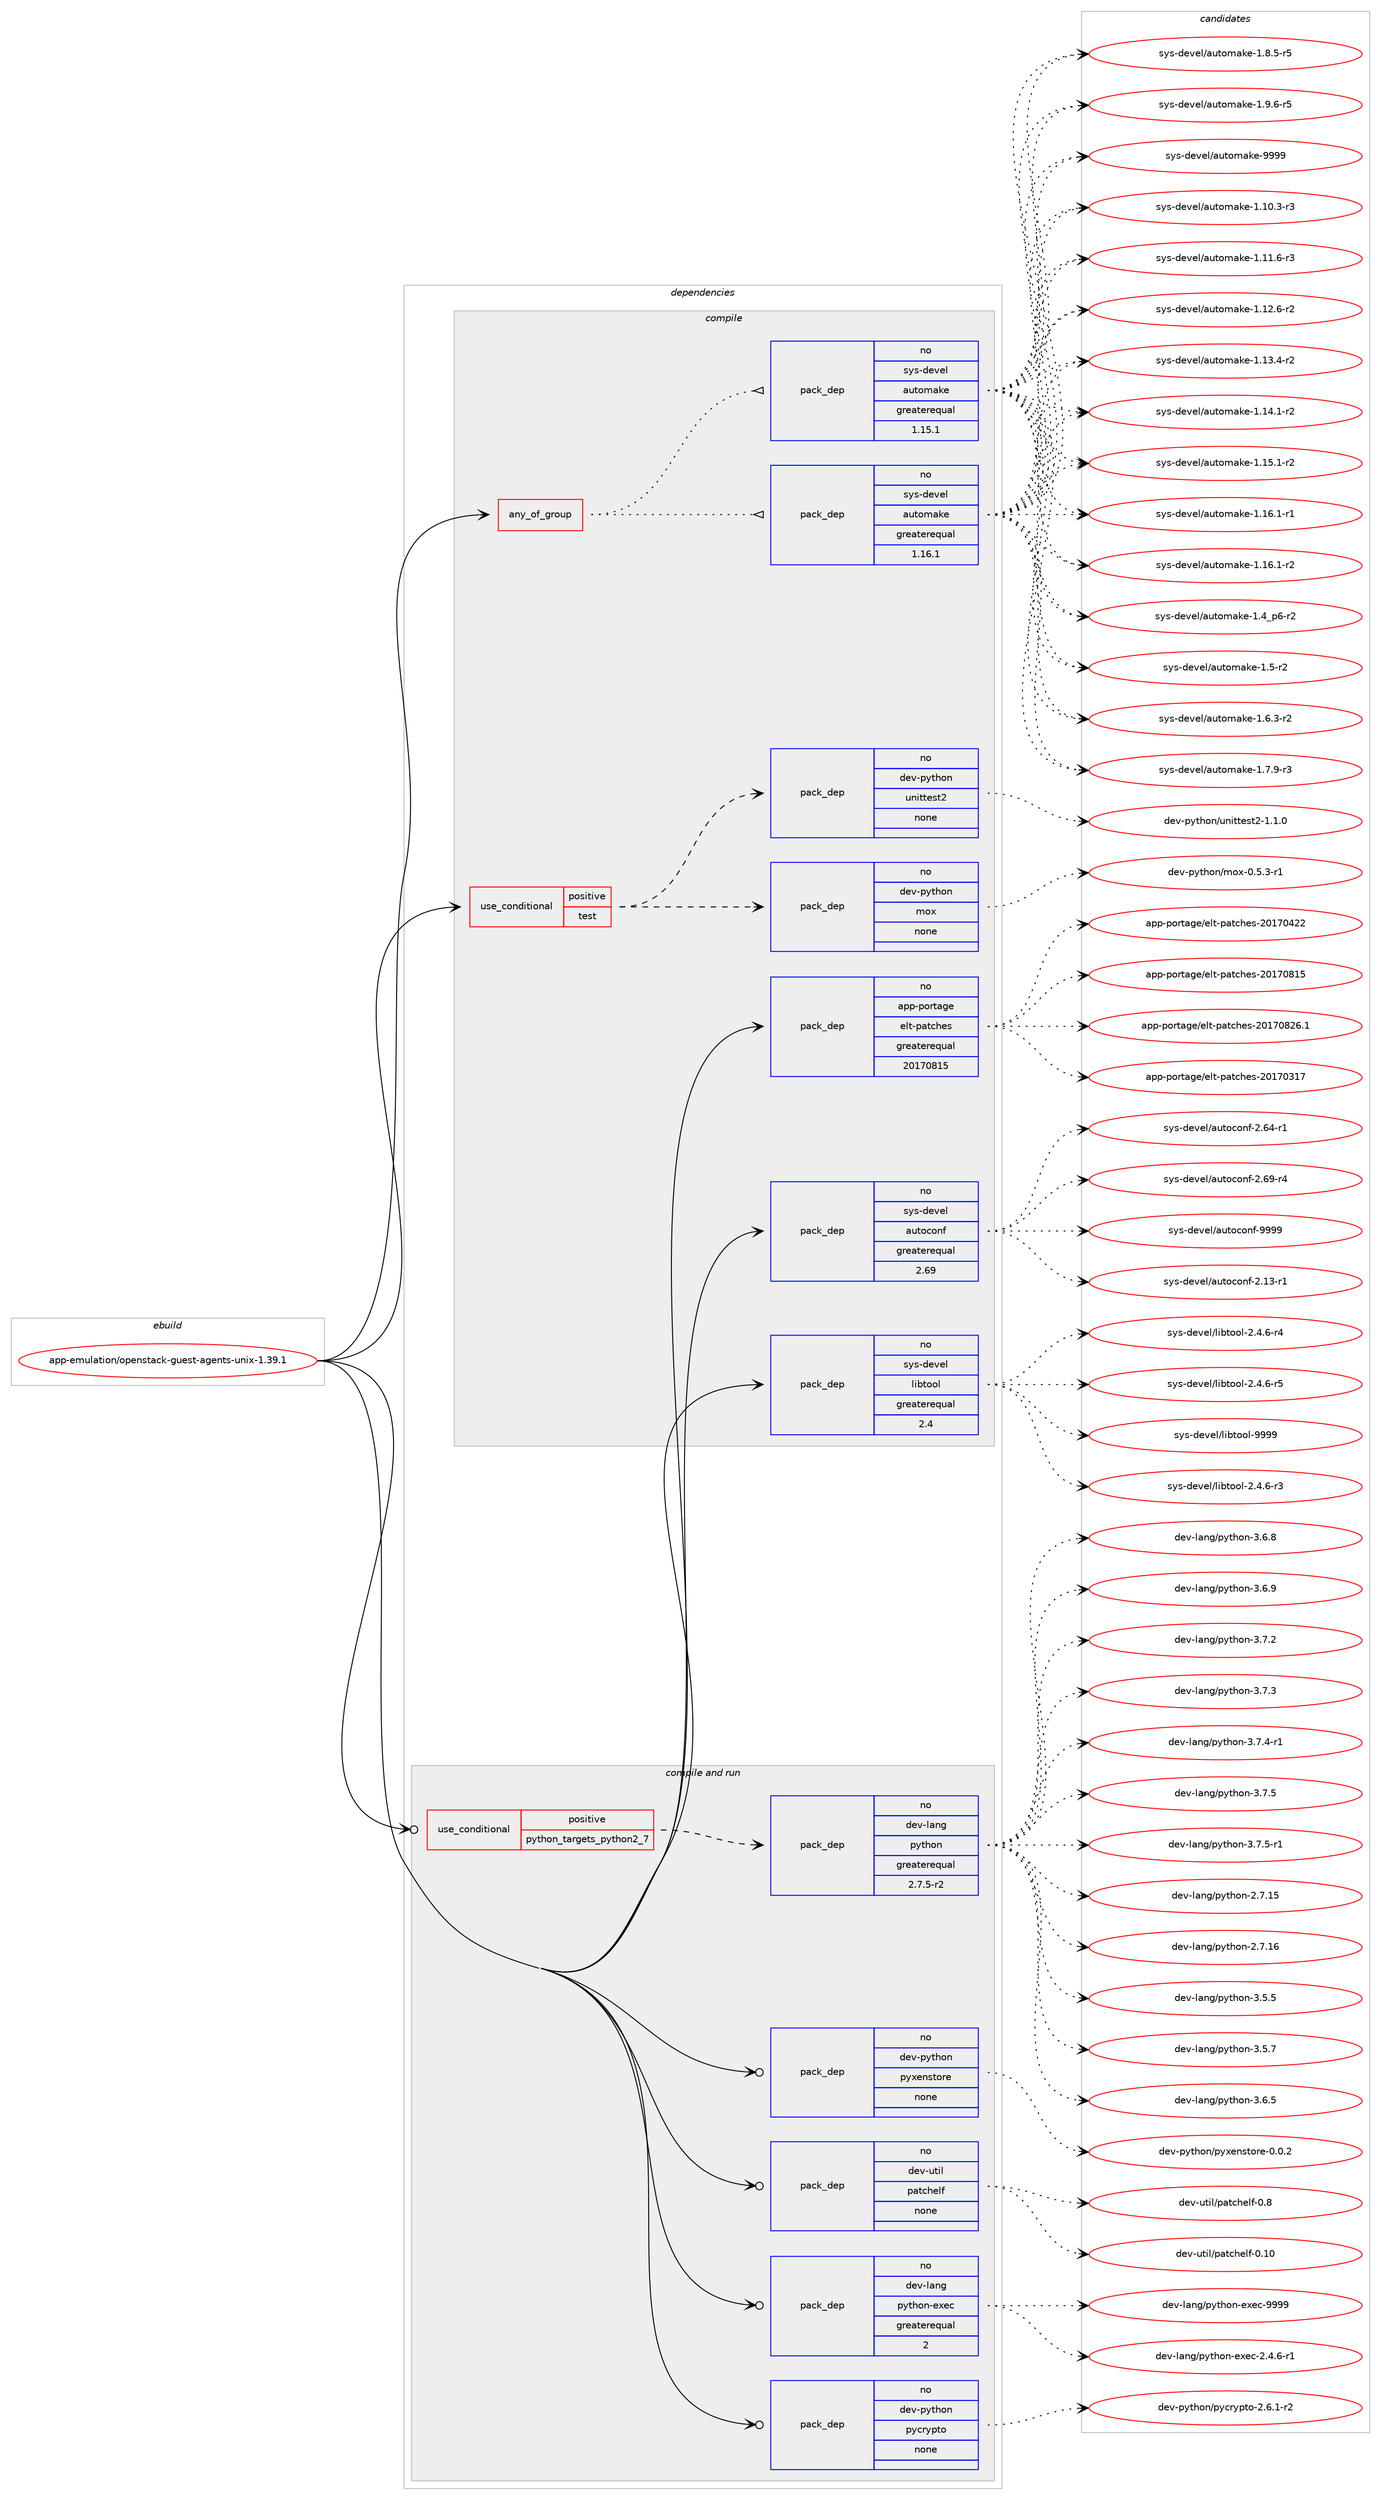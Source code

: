 digraph prolog {

# *************
# Graph options
# *************

newrank=true;
concentrate=true;
compound=true;
graph [rankdir=LR,fontname=Helvetica,fontsize=10,ranksep=1.5];#, ranksep=2.5, nodesep=0.2];
edge  [arrowhead=vee];
node  [fontname=Helvetica,fontsize=10];

# **********
# The ebuild
# **********

subgraph cluster_leftcol {
color=gray;
rank=same;
label=<<i>ebuild</i>>;
id [label="app-emulation/openstack-guest-agents-unix-1.39.1", color=red, width=4, href="../app-emulation/openstack-guest-agents-unix-1.39.1.svg"];
}

# ****************
# The dependencies
# ****************

subgraph cluster_midcol {
color=gray;
label=<<i>dependencies</i>>;
subgraph cluster_compile {
fillcolor="#eeeeee";
style=filled;
label=<<i>compile</i>>;
subgraph any8523 {
dependency487303 [label=<<TABLE BORDER="0" CELLBORDER="1" CELLSPACING="0" CELLPADDING="4"><TR><TD CELLPADDING="10">any_of_group</TD></TR></TABLE>>, shape=none, color=red];subgraph pack362515 {
dependency487304 [label=<<TABLE BORDER="0" CELLBORDER="1" CELLSPACING="0" CELLPADDING="4" WIDTH="220"><TR><TD ROWSPAN="6" CELLPADDING="30">pack_dep</TD></TR><TR><TD WIDTH="110">no</TD></TR><TR><TD>sys-devel</TD></TR><TR><TD>automake</TD></TR><TR><TD>greaterequal</TD></TR><TR><TD>1.16.1</TD></TR></TABLE>>, shape=none, color=blue];
}
dependency487303:e -> dependency487304:w [weight=20,style="dotted",arrowhead="oinv"];
subgraph pack362516 {
dependency487305 [label=<<TABLE BORDER="0" CELLBORDER="1" CELLSPACING="0" CELLPADDING="4" WIDTH="220"><TR><TD ROWSPAN="6" CELLPADDING="30">pack_dep</TD></TR><TR><TD WIDTH="110">no</TD></TR><TR><TD>sys-devel</TD></TR><TR><TD>automake</TD></TR><TR><TD>greaterequal</TD></TR><TR><TD>1.15.1</TD></TR></TABLE>>, shape=none, color=blue];
}
dependency487303:e -> dependency487305:w [weight=20,style="dotted",arrowhead="oinv"];
}
id:e -> dependency487303:w [weight=20,style="solid",arrowhead="vee"];
subgraph cond115957 {
dependency487306 [label=<<TABLE BORDER="0" CELLBORDER="1" CELLSPACING="0" CELLPADDING="4"><TR><TD ROWSPAN="3" CELLPADDING="10">use_conditional</TD></TR><TR><TD>positive</TD></TR><TR><TD>test</TD></TR></TABLE>>, shape=none, color=red];
subgraph pack362517 {
dependency487307 [label=<<TABLE BORDER="0" CELLBORDER="1" CELLSPACING="0" CELLPADDING="4" WIDTH="220"><TR><TD ROWSPAN="6" CELLPADDING="30">pack_dep</TD></TR><TR><TD WIDTH="110">no</TD></TR><TR><TD>dev-python</TD></TR><TR><TD>mox</TD></TR><TR><TD>none</TD></TR><TR><TD></TD></TR></TABLE>>, shape=none, color=blue];
}
dependency487306:e -> dependency487307:w [weight=20,style="dashed",arrowhead="vee"];
subgraph pack362518 {
dependency487308 [label=<<TABLE BORDER="0" CELLBORDER="1" CELLSPACING="0" CELLPADDING="4" WIDTH="220"><TR><TD ROWSPAN="6" CELLPADDING="30">pack_dep</TD></TR><TR><TD WIDTH="110">no</TD></TR><TR><TD>dev-python</TD></TR><TR><TD>unittest2</TD></TR><TR><TD>none</TD></TR><TR><TD></TD></TR></TABLE>>, shape=none, color=blue];
}
dependency487306:e -> dependency487308:w [weight=20,style="dashed",arrowhead="vee"];
}
id:e -> dependency487306:w [weight=20,style="solid",arrowhead="vee"];
subgraph pack362519 {
dependency487309 [label=<<TABLE BORDER="0" CELLBORDER="1" CELLSPACING="0" CELLPADDING="4" WIDTH="220"><TR><TD ROWSPAN="6" CELLPADDING="30">pack_dep</TD></TR><TR><TD WIDTH="110">no</TD></TR><TR><TD>app-portage</TD></TR><TR><TD>elt-patches</TD></TR><TR><TD>greaterequal</TD></TR><TR><TD>20170815</TD></TR></TABLE>>, shape=none, color=blue];
}
id:e -> dependency487309:w [weight=20,style="solid",arrowhead="vee"];
subgraph pack362520 {
dependency487310 [label=<<TABLE BORDER="0" CELLBORDER="1" CELLSPACING="0" CELLPADDING="4" WIDTH="220"><TR><TD ROWSPAN="6" CELLPADDING="30">pack_dep</TD></TR><TR><TD WIDTH="110">no</TD></TR><TR><TD>sys-devel</TD></TR><TR><TD>autoconf</TD></TR><TR><TD>greaterequal</TD></TR><TR><TD>2.69</TD></TR></TABLE>>, shape=none, color=blue];
}
id:e -> dependency487310:w [weight=20,style="solid",arrowhead="vee"];
subgraph pack362521 {
dependency487311 [label=<<TABLE BORDER="0" CELLBORDER="1" CELLSPACING="0" CELLPADDING="4" WIDTH="220"><TR><TD ROWSPAN="6" CELLPADDING="30">pack_dep</TD></TR><TR><TD WIDTH="110">no</TD></TR><TR><TD>sys-devel</TD></TR><TR><TD>libtool</TD></TR><TR><TD>greaterequal</TD></TR><TR><TD>2.4</TD></TR></TABLE>>, shape=none, color=blue];
}
id:e -> dependency487311:w [weight=20,style="solid",arrowhead="vee"];
}
subgraph cluster_compileandrun {
fillcolor="#eeeeee";
style=filled;
label=<<i>compile and run</i>>;
subgraph cond115958 {
dependency487312 [label=<<TABLE BORDER="0" CELLBORDER="1" CELLSPACING="0" CELLPADDING="4"><TR><TD ROWSPAN="3" CELLPADDING="10">use_conditional</TD></TR><TR><TD>positive</TD></TR><TR><TD>python_targets_python2_7</TD></TR></TABLE>>, shape=none, color=red];
subgraph pack362522 {
dependency487313 [label=<<TABLE BORDER="0" CELLBORDER="1" CELLSPACING="0" CELLPADDING="4" WIDTH="220"><TR><TD ROWSPAN="6" CELLPADDING="30">pack_dep</TD></TR><TR><TD WIDTH="110">no</TD></TR><TR><TD>dev-lang</TD></TR><TR><TD>python</TD></TR><TR><TD>greaterequal</TD></TR><TR><TD>2.7.5-r2</TD></TR></TABLE>>, shape=none, color=blue];
}
dependency487312:e -> dependency487313:w [weight=20,style="dashed",arrowhead="vee"];
}
id:e -> dependency487312:w [weight=20,style="solid",arrowhead="odotvee"];
subgraph pack362523 {
dependency487314 [label=<<TABLE BORDER="0" CELLBORDER="1" CELLSPACING="0" CELLPADDING="4" WIDTH="220"><TR><TD ROWSPAN="6" CELLPADDING="30">pack_dep</TD></TR><TR><TD WIDTH="110">no</TD></TR><TR><TD>dev-lang</TD></TR><TR><TD>python-exec</TD></TR><TR><TD>greaterequal</TD></TR><TR><TD>2</TD></TR></TABLE>>, shape=none, color=blue];
}
id:e -> dependency487314:w [weight=20,style="solid",arrowhead="odotvee"];
subgraph pack362524 {
dependency487315 [label=<<TABLE BORDER="0" CELLBORDER="1" CELLSPACING="0" CELLPADDING="4" WIDTH="220"><TR><TD ROWSPAN="6" CELLPADDING="30">pack_dep</TD></TR><TR><TD WIDTH="110">no</TD></TR><TR><TD>dev-python</TD></TR><TR><TD>pycrypto</TD></TR><TR><TD>none</TD></TR><TR><TD></TD></TR></TABLE>>, shape=none, color=blue];
}
id:e -> dependency487315:w [weight=20,style="solid",arrowhead="odotvee"];
subgraph pack362525 {
dependency487316 [label=<<TABLE BORDER="0" CELLBORDER="1" CELLSPACING="0" CELLPADDING="4" WIDTH="220"><TR><TD ROWSPAN="6" CELLPADDING="30">pack_dep</TD></TR><TR><TD WIDTH="110">no</TD></TR><TR><TD>dev-python</TD></TR><TR><TD>pyxenstore</TD></TR><TR><TD>none</TD></TR><TR><TD></TD></TR></TABLE>>, shape=none, color=blue];
}
id:e -> dependency487316:w [weight=20,style="solid",arrowhead="odotvee"];
subgraph pack362526 {
dependency487317 [label=<<TABLE BORDER="0" CELLBORDER="1" CELLSPACING="0" CELLPADDING="4" WIDTH="220"><TR><TD ROWSPAN="6" CELLPADDING="30">pack_dep</TD></TR><TR><TD WIDTH="110">no</TD></TR><TR><TD>dev-util</TD></TR><TR><TD>patchelf</TD></TR><TR><TD>none</TD></TR><TR><TD></TD></TR></TABLE>>, shape=none, color=blue];
}
id:e -> dependency487317:w [weight=20,style="solid",arrowhead="odotvee"];
}
subgraph cluster_run {
fillcolor="#eeeeee";
style=filled;
label=<<i>run</i>>;
}
}

# **************
# The candidates
# **************

subgraph cluster_choices {
rank=same;
color=gray;
label=<<i>candidates</i>>;

subgraph choice362515 {
color=black;
nodesep=1;
choice11512111545100101118101108479711711611110997107101454946494846514511451 [label="sys-devel/automake-1.10.3-r3", color=red, width=4,href="../sys-devel/automake-1.10.3-r3.svg"];
choice11512111545100101118101108479711711611110997107101454946494946544511451 [label="sys-devel/automake-1.11.6-r3", color=red, width=4,href="../sys-devel/automake-1.11.6-r3.svg"];
choice11512111545100101118101108479711711611110997107101454946495046544511450 [label="sys-devel/automake-1.12.6-r2", color=red, width=4,href="../sys-devel/automake-1.12.6-r2.svg"];
choice11512111545100101118101108479711711611110997107101454946495146524511450 [label="sys-devel/automake-1.13.4-r2", color=red, width=4,href="../sys-devel/automake-1.13.4-r2.svg"];
choice11512111545100101118101108479711711611110997107101454946495246494511450 [label="sys-devel/automake-1.14.1-r2", color=red, width=4,href="../sys-devel/automake-1.14.1-r2.svg"];
choice11512111545100101118101108479711711611110997107101454946495346494511450 [label="sys-devel/automake-1.15.1-r2", color=red, width=4,href="../sys-devel/automake-1.15.1-r2.svg"];
choice11512111545100101118101108479711711611110997107101454946495446494511449 [label="sys-devel/automake-1.16.1-r1", color=red, width=4,href="../sys-devel/automake-1.16.1-r1.svg"];
choice11512111545100101118101108479711711611110997107101454946495446494511450 [label="sys-devel/automake-1.16.1-r2", color=red, width=4,href="../sys-devel/automake-1.16.1-r2.svg"];
choice115121115451001011181011084797117116111109971071014549465295112544511450 [label="sys-devel/automake-1.4_p6-r2", color=red, width=4,href="../sys-devel/automake-1.4_p6-r2.svg"];
choice11512111545100101118101108479711711611110997107101454946534511450 [label="sys-devel/automake-1.5-r2", color=red, width=4,href="../sys-devel/automake-1.5-r2.svg"];
choice115121115451001011181011084797117116111109971071014549465446514511450 [label="sys-devel/automake-1.6.3-r2", color=red, width=4,href="../sys-devel/automake-1.6.3-r2.svg"];
choice115121115451001011181011084797117116111109971071014549465546574511451 [label="sys-devel/automake-1.7.9-r3", color=red, width=4,href="../sys-devel/automake-1.7.9-r3.svg"];
choice115121115451001011181011084797117116111109971071014549465646534511453 [label="sys-devel/automake-1.8.5-r5", color=red, width=4,href="../sys-devel/automake-1.8.5-r5.svg"];
choice115121115451001011181011084797117116111109971071014549465746544511453 [label="sys-devel/automake-1.9.6-r5", color=red, width=4,href="../sys-devel/automake-1.9.6-r5.svg"];
choice115121115451001011181011084797117116111109971071014557575757 [label="sys-devel/automake-9999", color=red, width=4,href="../sys-devel/automake-9999.svg"];
dependency487304:e -> choice11512111545100101118101108479711711611110997107101454946494846514511451:w [style=dotted,weight="100"];
dependency487304:e -> choice11512111545100101118101108479711711611110997107101454946494946544511451:w [style=dotted,weight="100"];
dependency487304:e -> choice11512111545100101118101108479711711611110997107101454946495046544511450:w [style=dotted,weight="100"];
dependency487304:e -> choice11512111545100101118101108479711711611110997107101454946495146524511450:w [style=dotted,weight="100"];
dependency487304:e -> choice11512111545100101118101108479711711611110997107101454946495246494511450:w [style=dotted,weight="100"];
dependency487304:e -> choice11512111545100101118101108479711711611110997107101454946495346494511450:w [style=dotted,weight="100"];
dependency487304:e -> choice11512111545100101118101108479711711611110997107101454946495446494511449:w [style=dotted,weight="100"];
dependency487304:e -> choice11512111545100101118101108479711711611110997107101454946495446494511450:w [style=dotted,weight="100"];
dependency487304:e -> choice115121115451001011181011084797117116111109971071014549465295112544511450:w [style=dotted,weight="100"];
dependency487304:e -> choice11512111545100101118101108479711711611110997107101454946534511450:w [style=dotted,weight="100"];
dependency487304:e -> choice115121115451001011181011084797117116111109971071014549465446514511450:w [style=dotted,weight="100"];
dependency487304:e -> choice115121115451001011181011084797117116111109971071014549465546574511451:w [style=dotted,weight="100"];
dependency487304:e -> choice115121115451001011181011084797117116111109971071014549465646534511453:w [style=dotted,weight="100"];
dependency487304:e -> choice115121115451001011181011084797117116111109971071014549465746544511453:w [style=dotted,weight="100"];
dependency487304:e -> choice115121115451001011181011084797117116111109971071014557575757:w [style=dotted,weight="100"];
}
subgraph choice362516 {
color=black;
nodesep=1;
choice11512111545100101118101108479711711611110997107101454946494846514511451 [label="sys-devel/automake-1.10.3-r3", color=red, width=4,href="../sys-devel/automake-1.10.3-r3.svg"];
choice11512111545100101118101108479711711611110997107101454946494946544511451 [label="sys-devel/automake-1.11.6-r3", color=red, width=4,href="../sys-devel/automake-1.11.6-r3.svg"];
choice11512111545100101118101108479711711611110997107101454946495046544511450 [label="sys-devel/automake-1.12.6-r2", color=red, width=4,href="../sys-devel/automake-1.12.6-r2.svg"];
choice11512111545100101118101108479711711611110997107101454946495146524511450 [label="sys-devel/automake-1.13.4-r2", color=red, width=4,href="../sys-devel/automake-1.13.4-r2.svg"];
choice11512111545100101118101108479711711611110997107101454946495246494511450 [label="sys-devel/automake-1.14.1-r2", color=red, width=4,href="../sys-devel/automake-1.14.1-r2.svg"];
choice11512111545100101118101108479711711611110997107101454946495346494511450 [label="sys-devel/automake-1.15.1-r2", color=red, width=4,href="../sys-devel/automake-1.15.1-r2.svg"];
choice11512111545100101118101108479711711611110997107101454946495446494511449 [label="sys-devel/automake-1.16.1-r1", color=red, width=4,href="../sys-devel/automake-1.16.1-r1.svg"];
choice11512111545100101118101108479711711611110997107101454946495446494511450 [label="sys-devel/automake-1.16.1-r2", color=red, width=4,href="../sys-devel/automake-1.16.1-r2.svg"];
choice115121115451001011181011084797117116111109971071014549465295112544511450 [label="sys-devel/automake-1.4_p6-r2", color=red, width=4,href="../sys-devel/automake-1.4_p6-r2.svg"];
choice11512111545100101118101108479711711611110997107101454946534511450 [label="sys-devel/automake-1.5-r2", color=red, width=4,href="../sys-devel/automake-1.5-r2.svg"];
choice115121115451001011181011084797117116111109971071014549465446514511450 [label="sys-devel/automake-1.6.3-r2", color=red, width=4,href="../sys-devel/automake-1.6.3-r2.svg"];
choice115121115451001011181011084797117116111109971071014549465546574511451 [label="sys-devel/automake-1.7.9-r3", color=red, width=4,href="../sys-devel/automake-1.7.9-r3.svg"];
choice115121115451001011181011084797117116111109971071014549465646534511453 [label="sys-devel/automake-1.8.5-r5", color=red, width=4,href="../sys-devel/automake-1.8.5-r5.svg"];
choice115121115451001011181011084797117116111109971071014549465746544511453 [label="sys-devel/automake-1.9.6-r5", color=red, width=4,href="../sys-devel/automake-1.9.6-r5.svg"];
choice115121115451001011181011084797117116111109971071014557575757 [label="sys-devel/automake-9999", color=red, width=4,href="../sys-devel/automake-9999.svg"];
dependency487305:e -> choice11512111545100101118101108479711711611110997107101454946494846514511451:w [style=dotted,weight="100"];
dependency487305:e -> choice11512111545100101118101108479711711611110997107101454946494946544511451:w [style=dotted,weight="100"];
dependency487305:e -> choice11512111545100101118101108479711711611110997107101454946495046544511450:w [style=dotted,weight="100"];
dependency487305:e -> choice11512111545100101118101108479711711611110997107101454946495146524511450:w [style=dotted,weight="100"];
dependency487305:e -> choice11512111545100101118101108479711711611110997107101454946495246494511450:w [style=dotted,weight="100"];
dependency487305:e -> choice11512111545100101118101108479711711611110997107101454946495346494511450:w [style=dotted,weight="100"];
dependency487305:e -> choice11512111545100101118101108479711711611110997107101454946495446494511449:w [style=dotted,weight="100"];
dependency487305:e -> choice11512111545100101118101108479711711611110997107101454946495446494511450:w [style=dotted,weight="100"];
dependency487305:e -> choice115121115451001011181011084797117116111109971071014549465295112544511450:w [style=dotted,weight="100"];
dependency487305:e -> choice11512111545100101118101108479711711611110997107101454946534511450:w [style=dotted,weight="100"];
dependency487305:e -> choice115121115451001011181011084797117116111109971071014549465446514511450:w [style=dotted,weight="100"];
dependency487305:e -> choice115121115451001011181011084797117116111109971071014549465546574511451:w [style=dotted,weight="100"];
dependency487305:e -> choice115121115451001011181011084797117116111109971071014549465646534511453:w [style=dotted,weight="100"];
dependency487305:e -> choice115121115451001011181011084797117116111109971071014549465746544511453:w [style=dotted,weight="100"];
dependency487305:e -> choice115121115451001011181011084797117116111109971071014557575757:w [style=dotted,weight="100"];
}
subgraph choice362517 {
color=black;
nodesep=1;
choice10010111845112121116104111110471091111204548465346514511449 [label="dev-python/mox-0.5.3-r1", color=red, width=4,href="../dev-python/mox-0.5.3-r1.svg"];
dependency487307:e -> choice10010111845112121116104111110471091111204548465346514511449:w [style=dotted,weight="100"];
}
subgraph choice362518 {
color=black;
nodesep=1;
choice100101118451121211161041111104711711010511611610111511650454946494648 [label="dev-python/unittest2-1.1.0", color=red, width=4,href="../dev-python/unittest2-1.1.0.svg"];
dependency487308:e -> choice100101118451121211161041111104711711010511611610111511650454946494648:w [style=dotted,weight="100"];
}
subgraph choice362519 {
color=black;
nodesep=1;
choice97112112451121111141169710310147101108116451129711699104101115455048495548514955 [label="app-portage/elt-patches-20170317", color=red, width=4,href="../app-portage/elt-patches-20170317.svg"];
choice97112112451121111141169710310147101108116451129711699104101115455048495548525050 [label="app-portage/elt-patches-20170422", color=red, width=4,href="../app-portage/elt-patches-20170422.svg"];
choice97112112451121111141169710310147101108116451129711699104101115455048495548564953 [label="app-portage/elt-patches-20170815", color=red, width=4,href="../app-portage/elt-patches-20170815.svg"];
choice971121124511211111411697103101471011081164511297116991041011154550484955485650544649 [label="app-portage/elt-patches-20170826.1", color=red, width=4,href="../app-portage/elt-patches-20170826.1.svg"];
dependency487309:e -> choice97112112451121111141169710310147101108116451129711699104101115455048495548514955:w [style=dotted,weight="100"];
dependency487309:e -> choice97112112451121111141169710310147101108116451129711699104101115455048495548525050:w [style=dotted,weight="100"];
dependency487309:e -> choice97112112451121111141169710310147101108116451129711699104101115455048495548564953:w [style=dotted,weight="100"];
dependency487309:e -> choice971121124511211111411697103101471011081164511297116991041011154550484955485650544649:w [style=dotted,weight="100"];
}
subgraph choice362520 {
color=black;
nodesep=1;
choice1151211154510010111810110847971171161119911111010245504649514511449 [label="sys-devel/autoconf-2.13-r1", color=red, width=4,href="../sys-devel/autoconf-2.13-r1.svg"];
choice1151211154510010111810110847971171161119911111010245504654524511449 [label="sys-devel/autoconf-2.64-r1", color=red, width=4,href="../sys-devel/autoconf-2.64-r1.svg"];
choice1151211154510010111810110847971171161119911111010245504654574511452 [label="sys-devel/autoconf-2.69-r4", color=red, width=4,href="../sys-devel/autoconf-2.69-r4.svg"];
choice115121115451001011181011084797117116111991111101024557575757 [label="sys-devel/autoconf-9999", color=red, width=4,href="../sys-devel/autoconf-9999.svg"];
dependency487310:e -> choice1151211154510010111810110847971171161119911111010245504649514511449:w [style=dotted,weight="100"];
dependency487310:e -> choice1151211154510010111810110847971171161119911111010245504654524511449:w [style=dotted,weight="100"];
dependency487310:e -> choice1151211154510010111810110847971171161119911111010245504654574511452:w [style=dotted,weight="100"];
dependency487310:e -> choice115121115451001011181011084797117116111991111101024557575757:w [style=dotted,weight="100"];
}
subgraph choice362521 {
color=black;
nodesep=1;
choice1151211154510010111810110847108105981161111111084550465246544511451 [label="sys-devel/libtool-2.4.6-r3", color=red, width=4,href="../sys-devel/libtool-2.4.6-r3.svg"];
choice1151211154510010111810110847108105981161111111084550465246544511452 [label="sys-devel/libtool-2.4.6-r4", color=red, width=4,href="../sys-devel/libtool-2.4.6-r4.svg"];
choice1151211154510010111810110847108105981161111111084550465246544511453 [label="sys-devel/libtool-2.4.6-r5", color=red, width=4,href="../sys-devel/libtool-2.4.6-r5.svg"];
choice1151211154510010111810110847108105981161111111084557575757 [label="sys-devel/libtool-9999", color=red, width=4,href="../sys-devel/libtool-9999.svg"];
dependency487311:e -> choice1151211154510010111810110847108105981161111111084550465246544511451:w [style=dotted,weight="100"];
dependency487311:e -> choice1151211154510010111810110847108105981161111111084550465246544511452:w [style=dotted,weight="100"];
dependency487311:e -> choice1151211154510010111810110847108105981161111111084550465246544511453:w [style=dotted,weight="100"];
dependency487311:e -> choice1151211154510010111810110847108105981161111111084557575757:w [style=dotted,weight="100"];
}
subgraph choice362522 {
color=black;
nodesep=1;
choice10010111845108971101034711212111610411111045504655464953 [label="dev-lang/python-2.7.15", color=red, width=4,href="../dev-lang/python-2.7.15.svg"];
choice10010111845108971101034711212111610411111045504655464954 [label="dev-lang/python-2.7.16", color=red, width=4,href="../dev-lang/python-2.7.16.svg"];
choice100101118451089711010347112121116104111110455146534653 [label="dev-lang/python-3.5.5", color=red, width=4,href="../dev-lang/python-3.5.5.svg"];
choice100101118451089711010347112121116104111110455146534655 [label="dev-lang/python-3.5.7", color=red, width=4,href="../dev-lang/python-3.5.7.svg"];
choice100101118451089711010347112121116104111110455146544653 [label="dev-lang/python-3.6.5", color=red, width=4,href="../dev-lang/python-3.6.5.svg"];
choice100101118451089711010347112121116104111110455146544656 [label="dev-lang/python-3.6.8", color=red, width=4,href="../dev-lang/python-3.6.8.svg"];
choice100101118451089711010347112121116104111110455146544657 [label="dev-lang/python-3.6.9", color=red, width=4,href="../dev-lang/python-3.6.9.svg"];
choice100101118451089711010347112121116104111110455146554650 [label="dev-lang/python-3.7.2", color=red, width=4,href="../dev-lang/python-3.7.2.svg"];
choice100101118451089711010347112121116104111110455146554651 [label="dev-lang/python-3.7.3", color=red, width=4,href="../dev-lang/python-3.7.3.svg"];
choice1001011184510897110103471121211161041111104551465546524511449 [label="dev-lang/python-3.7.4-r1", color=red, width=4,href="../dev-lang/python-3.7.4-r1.svg"];
choice100101118451089711010347112121116104111110455146554653 [label="dev-lang/python-3.7.5", color=red, width=4,href="../dev-lang/python-3.7.5.svg"];
choice1001011184510897110103471121211161041111104551465546534511449 [label="dev-lang/python-3.7.5-r1", color=red, width=4,href="../dev-lang/python-3.7.5-r1.svg"];
dependency487313:e -> choice10010111845108971101034711212111610411111045504655464953:w [style=dotted,weight="100"];
dependency487313:e -> choice10010111845108971101034711212111610411111045504655464954:w [style=dotted,weight="100"];
dependency487313:e -> choice100101118451089711010347112121116104111110455146534653:w [style=dotted,weight="100"];
dependency487313:e -> choice100101118451089711010347112121116104111110455146534655:w [style=dotted,weight="100"];
dependency487313:e -> choice100101118451089711010347112121116104111110455146544653:w [style=dotted,weight="100"];
dependency487313:e -> choice100101118451089711010347112121116104111110455146544656:w [style=dotted,weight="100"];
dependency487313:e -> choice100101118451089711010347112121116104111110455146544657:w [style=dotted,weight="100"];
dependency487313:e -> choice100101118451089711010347112121116104111110455146554650:w [style=dotted,weight="100"];
dependency487313:e -> choice100101118451089711010347112121116104111110455146554651:w [style=dotted,weight="100"];
dependency487313:e -> choice1001011184510897110103471121211161041111104551465546524511449:w [style=dotted,weight="100"];
dependency487313:e -> choice100101118451089711010347112121116104111110455146554653:w [style=dotted,weight="100"];
dependency487313:e -> choice1001011184510897110103471121211161041111104551465546534511449:w [style=dotted,weight="100"];
}
subgraph choice362523 {
color=black;
nodesep=1;
choice10010111845108971101034711212111610411111045101120101994550465246544511449 [label="dev-lang/python-exec-2.4.6-r1", color=red, width=4,href="../dev-lang/python-exec-2.4.6-r1.svg"];
choice10010111845108971101034711212111610411111045101120101994557575757 [label="dev-lang/python-exec-9999", color=red, width=4,href="../dev-lang/python-exec-9999.svg"];
dependency487314:e -> choice10010111845108971101034711212111610411111045101120101994550465246544511449:w [style=dotted,weight="100"];
dependency487314:e -> choice10010111845108971101034711212111610411111045101120101994557575757:w [style=dotted,weight="100"];
}
subgraph choice362524 {
color=black;
nodesep=1;
choice1001011184511212111610411111047112121991141211121161114550465446494511450 [label="dev-python/pycrypto-2.6.1-r2", color=red, width=4,href="../dev-python/pycrypto-2.6.1-r2.svg"];
dependency487315:e -> choice1001011184511212111610411111047112121991141211121161114550465446494511450:w [style=dotted,weight="100"];
}
subgraph choice362525 {
color=black;
nodesep=1;
choice1001011184511212111610411111047112121120101110115116111114101454846484650 [label="dev-python/pyxenstore-0.0.2", color=red, width=4,href="../dev-python/pyxenstore-0.0.2.svg"];
dependency487316:e -> choice1001011184511212111610411111047112121120101110115116111114101454846484650:w [style=dotted,weight="100"];
}
subgraph choice362526 {
color=black;
nodesep=1;
choice100101118451171161051084711297116991041011081024548464948 [label="dev-util/patchelf-0.10", color=red, width=4,href="../dev-util/patchelf-0.10.svg"];
choice1001011184511711610510847112971169910410110810245484656 [label="dev-util/patchelf-0.8", color=red, width=4,href="../dev-util/patchelf-0.8.svg"];
dependency487317:e -> choice100101118451171161051084711297116991041011081024548464948:w [style=dotted,weight="100"];
dependency487317:e -> choice1001011184511711610510847112971169910410110810245484656:w [style=dotted,weight="100"];
}
}

}
